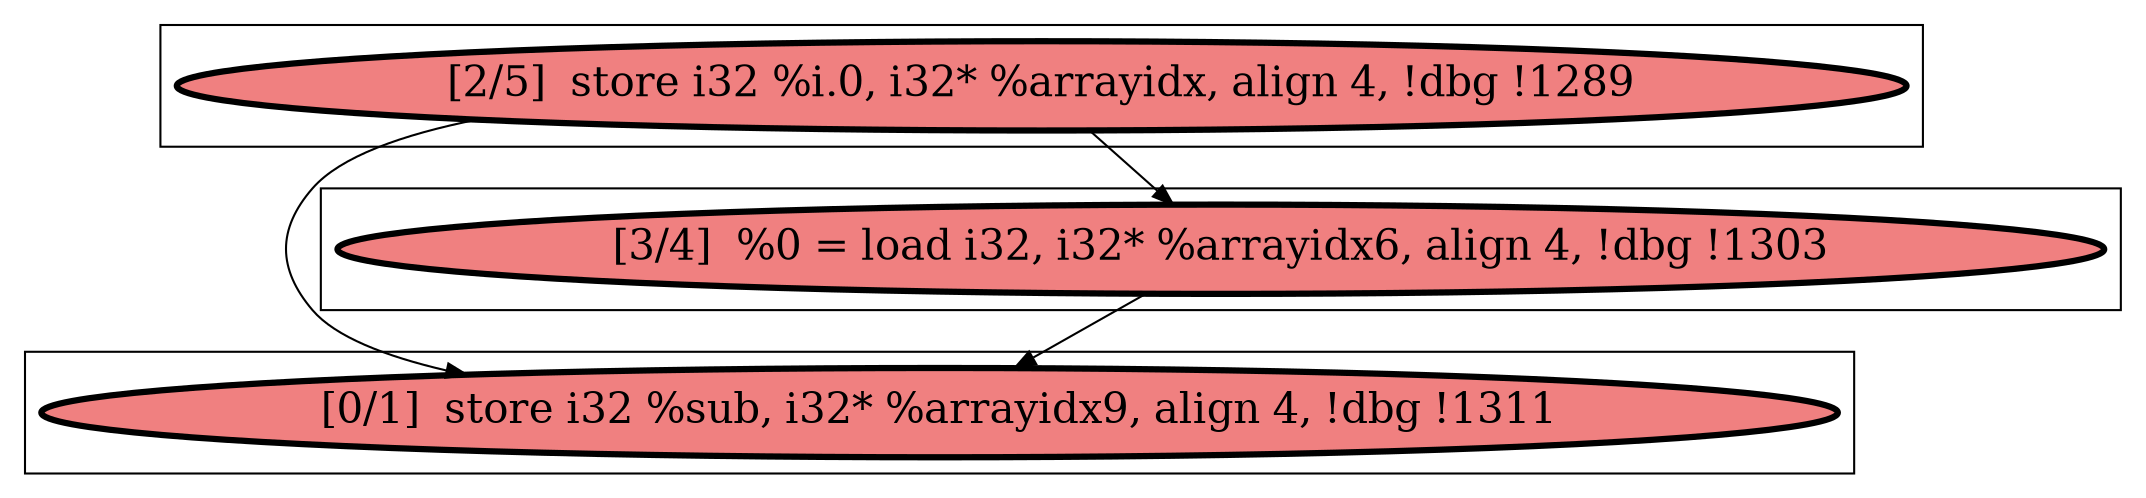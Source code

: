
digraph G {



node13->node12 [ ]
node14->node12 [ ]
node13->node14 [ ]


subgraph cluster2 {


node14 [penwidth=3.0,fontsize=20,fillcolor=lightcoral,label="[3/4]  %0 = load i32, i32* %arrayidx6, align 4, !dbg !1303",shape=ellipse,style=filled ]



}

subgraph cluster0 {


node12 [penwidth=3.0,fontsize=20,fillcolor=lightcoral,label="[0/1]  store i32 %sub, i32* %arrayidx9, align 4, !dbg !1311",shape=ellipse,style=filled ]



}

subgraph cluster1 {


node13 [penwidth=3.0,fontsize=20,fillcolor=lightcoral,label="[2/5]  store i32 %i.0, i32* %arrayidx, align 4, !dbg !1289",shape=ellipse,style=filled ]



}

}
